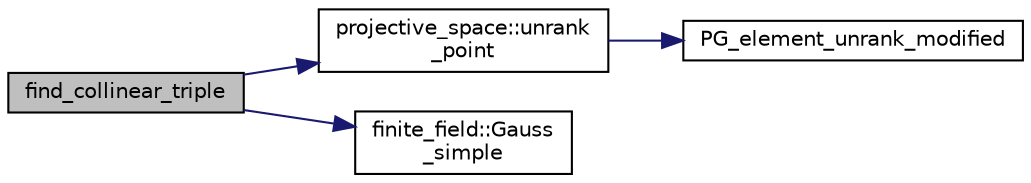 digraph "find_collinear_triple"
{
  edge [fontname="Helvetica",fontsize="10",labelfontname="Helvetica",labelfontsize="10"];
  node [fontname="Helvetica",fontsize="10",shape=record];
  rankdir="LR";
  Node1123 [label="find_collinear_triple",height=0.2,width=0.4,color="black", fillcolor="grey75", style="filled", fontcolor="black"];
  Node1123 -> Node1124 [color="midnightblue",fontsize="10",style="solid",fontname="Helvetica"];
  Node1124 [label="projective_space::unrank\l_point",height=0.2,width=0.4,color="black", fillcolor="white", style="filled",URL="$d2/d17/classprojective__space.html#a3cb7917af4c5f1590b660d4bf907e0fa"];
  Node1124 -> Node1125 [color="midnightblue",fontsize="10",style="solid",fontname="Helvetica"];
  Node1125 [label="PG_element_unrank_modified",height=0.2,width=0.4,color="black", fillcolor="white", style="filled",URL="$d4/d67/geometry_8h.html#a83ae9b605d496f6a90345303f6efae64"];
  Node1123 -> Node1126 [color="midnightblue",fontsize="10",style="solid",fontname="Helvetica"];
  Node1126 [label="finite_field::Gauss\l_simple",height=0.2,width=0.4,color="black", fillcolor="white", style="filled",URL="$df/d5a/classfinite__field.html#aba4950590e24a1ce323f292cf47b3307"];
}
